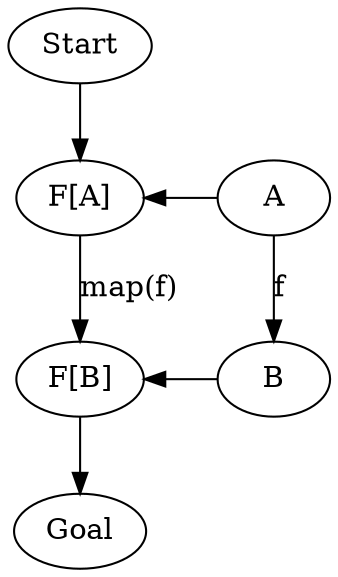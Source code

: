 digraph {
    Start[class="extremity"]
    Goal[class="extremity"]

    A
    B
    FA[label="F[A]" class="start"]
    FB[label="F[B]" class="goal"]

    FA -> FB[label="map(f)"]
    A -> B[label="f"]

    {
        rank=same
        FA -> A[dir=back class="lift"]
    }

    {
        rank=same
        FB -> B[dir=back class="lift"]
    }

    Start -> FA[class="start"]
    FB -> Goal[class="goal"]
}

